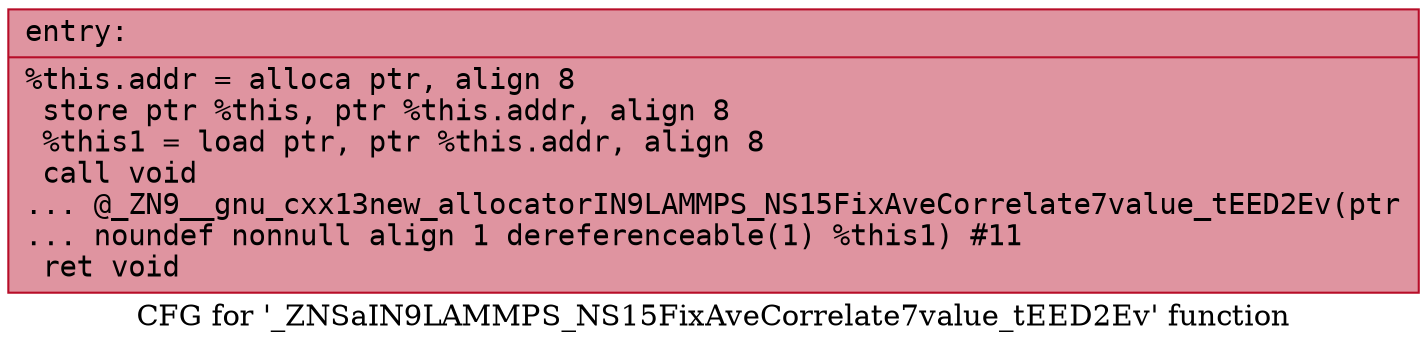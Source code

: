 digraph "CFG for '_ZNSaIN9LAMMPS_NS15FixAveCorrelate7value_tEED2Ev' function" {
	label="CFG for '_ZNSaIN9LAMMPS_NS15FixAveCorrelate7value_tEED2Ev' function";

	Node0x55703aa4ca80 [shape=record,color="#b70d28ff", style=filled, fillcolor="#b70d2870" fontname="Courier",label="{entry:\l|  %this.addr = alloca ptr, align 8\l  store ptr %this, ptr %this.addr, align 8\l  %this1 = load ptr, ptr %this.addr, align 8\l  call void\l... @_ZN9__gnu_cxx13new_allocatorIN9LAMMPS_NS15FixAveCorrelate7value_tEED2Ev(ptr\l... noundef nonnull align 1 dereferenceable(1) %this1) #11\l  ret void\l}"];
}
